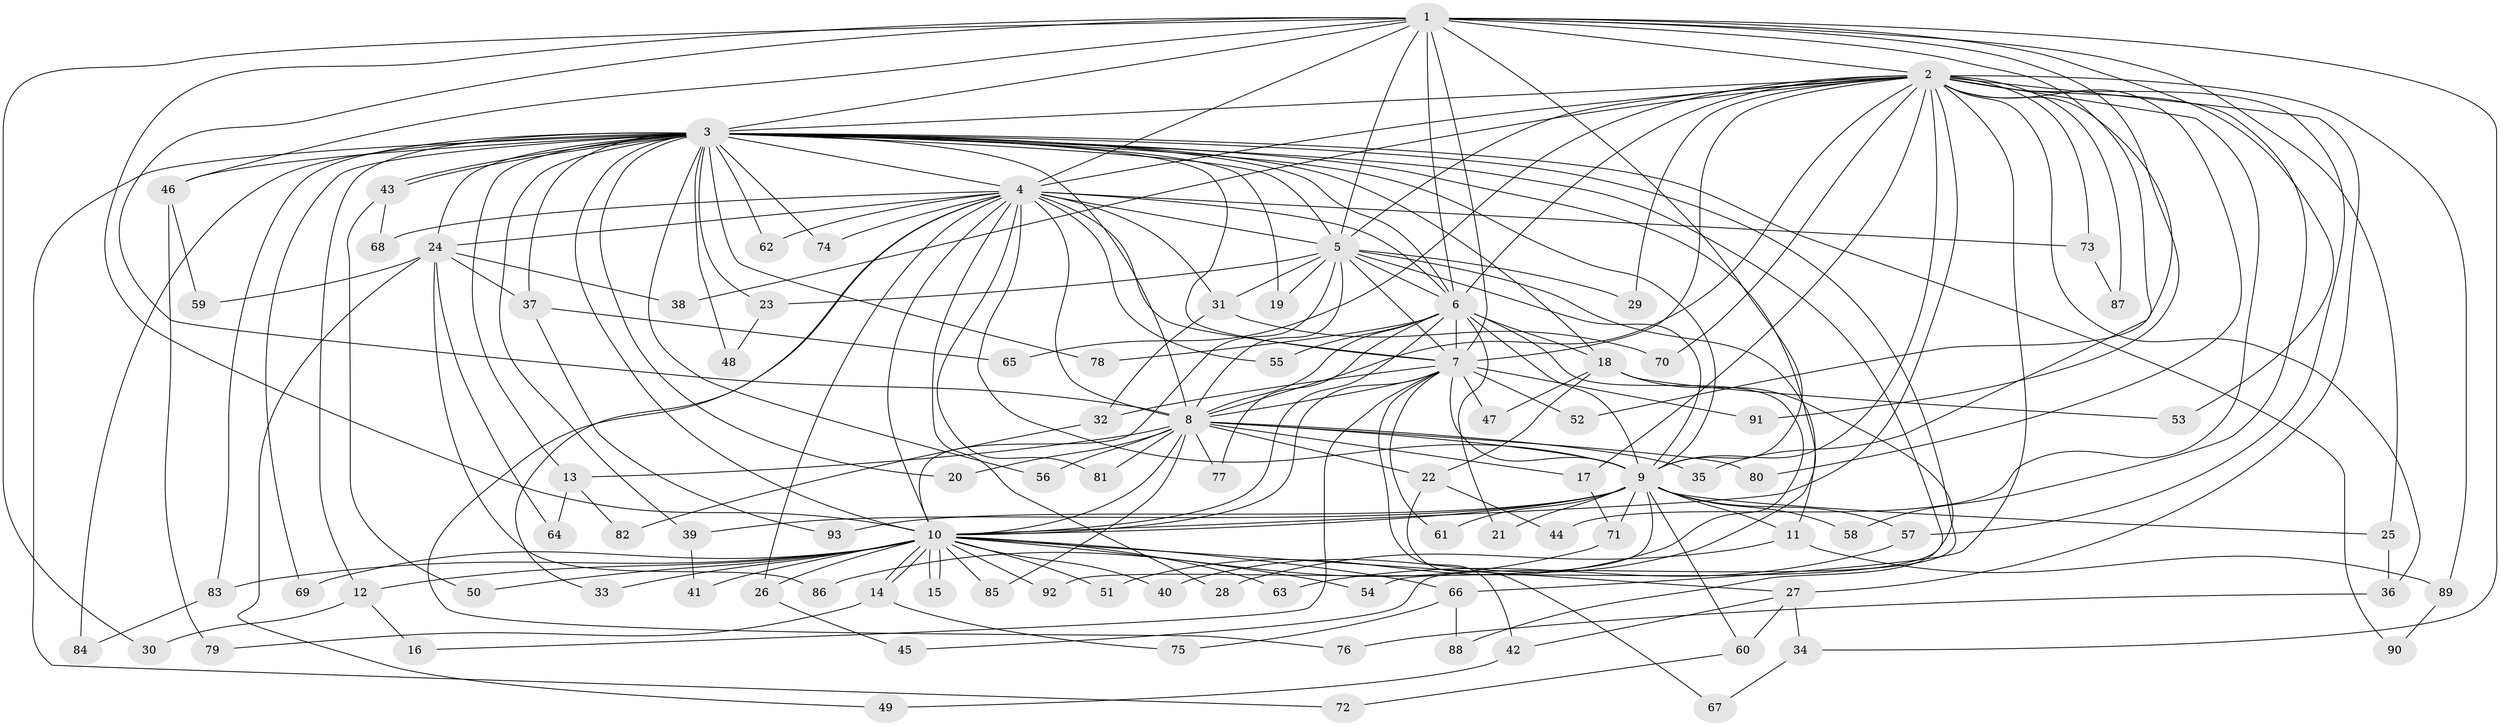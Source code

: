 // Generated by graph-tools (version 1.1) at 2025/44/03/09/25 04:44:51]
// undirected, 93 vertices, 211 edges
graph export_dot {
graph [start="1"]
  node [color=gray90,style=filled];
  1;
  2;
  3;
  4;
  5;
  6;
  7;
  8;
  9;
  10;
  11;
  12;
  13;
  14;
  15;
  16;
  17;
  18;
  19;
  20;
  21;
  22;
  23;
  24;
  25;
  26;
  27;
  28;
  29;
  30;
  31;
  32;
  33;
  34;
  35;
  36;
  37;
  38;
  39;
  40;
  41;
  42;
  43;
  44;
  45;
  46;
  47;
  48;
  49;
  50;
  51;
  52;
  53;
  54;
  55;
  56;
  57;
  58;
  59;
  60;
  61;
  62;
  63;
  64;
  65;
  66;
  67;
  68;
  69;
  70;
  71;
  72;
  73;
  74;
  75;
  76;
  77;
  78;
  79;
  80;
  81;
  82;
  83;
  84;
  85;
  86;
  87;
  88;
  89;
  90;
  91;
  92;
  93;
  1 -- 2;
  1 -- 3;
  1 -- 4;
  1 -- 5;
  1 -- 6;
  1 -- 7;
  1 -- 8;
  1 -- 9;
  1 -- 10;
  1 -- 25;
  1 -- 30;
  1 -- 34;
  1 -- 46;
  1 -- 52;
  1 -- 53;
  1 -- 91;
  2 -- 3;
  2 -- 4;
  2 -- 5;
  2 -- 6;
  2 -- 7;
  2 -- 8;
  2 -- 9;
  2 -- 10;
  2 -- 17;
  2 -- 27;
  2 -- 29;
  2 -- 35;
  2 -- 36;
  2 -- 38;
  2 -- 44;
  2 -- 57;
  2 -- 58;
  2 -- 65;
  2 -- 66;
  2 -- 70;
  2 -- 73;
  2 -- 80;
  2 -- 87;
  2 -- 89;
  3 -- 4;
  3 -- 5;
  3 -- 6;
  3 -- 7;
  3 -- 8;
  3 -- 9;
  3 -- 10;
  3 -- 12;
  3 -- 13;
  3 -- 18;
  3 -- 19;
  3 -- 20;
  3 -- 23;
  3 -- 24;
  3 -- 37;
  3 -- 39;
  3 -- 40;
  3 -- 43;
  3 -- 43;
  3 -- 45;
  3 -- 46;
  3 -- 48;
  3 -- 54;
  3 -- 56;
  3 -- 62;
  3 -- 69;
  3 -- 72;
  3 -- 74;
  3 -- 78;
  3 -- 83;
  3 -- 84;
  3 -- 90;
  4 -- 5;
  4 -- 6;
  4 -- 7;
  4 -- 8;
  4 -- 9;
  4 -- 10;
  4 -- 24;
  4 -- 26;
  4 -- 28;
  4 -- 31;
  4 -- 33;
  4 -- 55;
  4 -- 62;
  4 -- 68;
  4 -- 73;
  4 -- 74;
  4 -- 76;
  4 -- 81;
  5 -- 6;
  5 -- 7;
  5 -- 8;
  5 -- 9;
  5 -- 10;
  5 -- 11;
  5 -- 19;
  5 -- 23;
  5 -- 29;
  5 -- 31;
  6 -- 7;
  6 -- 8;
  6 -- 9;
  6 -- 10;
  6 -- 18;
  6 -- 21;
  6 -- 51;
  6 -- 55;
  6 -- 77;
  6 -- 78;
  7 -- 8;
  7 -- 9;
  7 -- 10;
  7 -- 16;
  7 -- 32;
  7 -- 42;
  7 -- 47;
  7 -- 52;
  7 -- 61;
  7 -- 91;
  8 -- 9;
  8 -- 10;
  8 -- 13;
  8 -- 17;
  8 -- 20;
  8 -- 22;
  8 -- 35;
  8 -- 56;
  8 -- 77;
  8 -- 80;
  8 -- 81;
  8 -- 85;
  9 -- 10;
  9 -- 11;
  9 -- 21;
  9 -- 25;
  9 -- 39;
  9 -- 57;
  9 -- 58;
  9 -- 60;
  9 -- 61;
  9 -- 71;
  9 -- 92;
  9 -- 93;
  10 -- 12;
  10 -- 14;
  10 -- 14;
  10 -- 15;
  10 -- 15;
  10 -- 26;
  10 -- 27;
  10 -- 33;
  10 -- 40;
  10 -- 41;
  10 -- 50;
  10 -- 51;
  10 -- 54;
  10 -- 63;
  10 -- 66;
  10 -- 69;
  10 -- 83;
  10 -- 85;
  10 -- 92;
  11 -- 28;
  11 -- 89;
  12 -- 16;
  12 -- 30;
  13 -- 64;
  13 -- 82;
  14 -- 75;
  14 -- 79;
  17 -- 71;
  18 -- 22;
  18 -- 47;
  18 -- 53;
  18 -- 88;
  22 -- 44;
  22 -- 67;
  23 -- 48;
  24 -- 37;
  24 -- 38;
  24 -- 49;
  24 -- 59;
  24 -- 64;
  24 -- 86;
  25 -- 36;
  26 -- 45;
  27 -- 34;
  27 -- 42;
  27 -- 60;
  31 -- 32;
  31 -- 70;
  32 -- 82;
  34 -- 67;
  36 -- 76;
  37 -- 65;
  37 -- 93;
  39 -- 41;
  42 -- 49;
  43 -- 50;
  43 -- 68;
  46 -- 59;
  46 -- 79;
  57 -- 63;
  60 -- 72;
  66 -- 75;
  66 -- 88;
  71 -- 86;
  73 -- 87;
  83 -- 84;
  89 -- 90;
}
